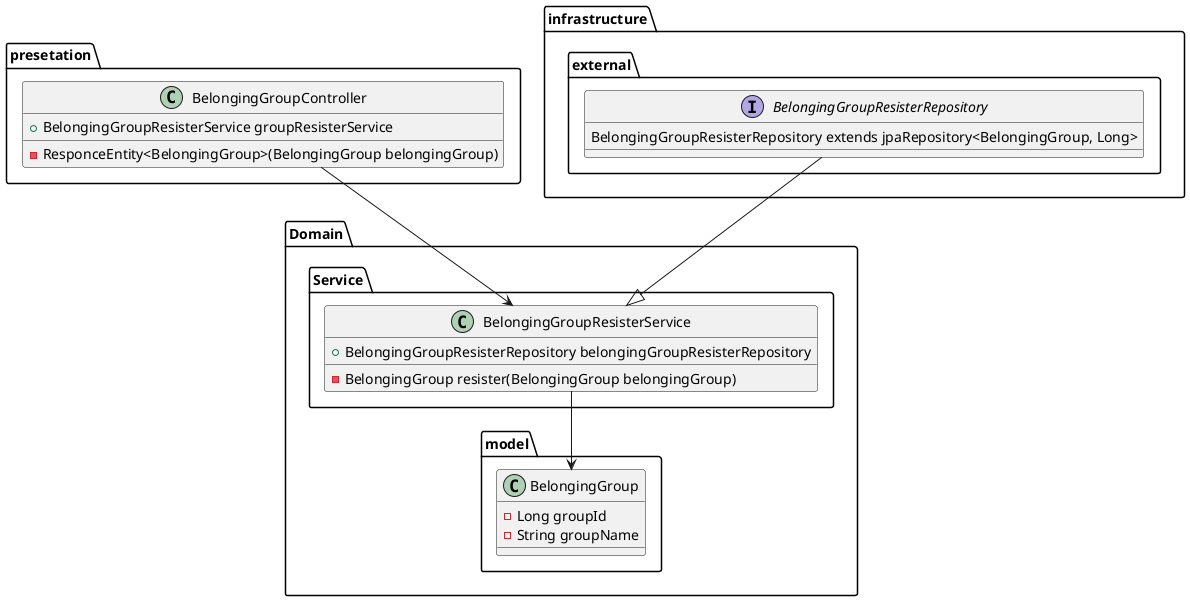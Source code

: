 @startuml aaa

package presetation{
    class BelongingGroupController{
        + BelongingGroupResisterService groupResisterService
        - ResponceEntity<BelongingGroup>(BelongingGroup belongingGroup)
    }
}


package Domain{
    package model{
        class BelongingGroup{
            - Long groupId
            - String groupName
        }
    }
package Service{
    class BelongingGroupResisterService{
        + BelongingGroupResisterRepository belongingGroupResisterRepository
        - BelongingGroup resister(BelongingGroup belongingGroup)
    }
}
}

package infrastructure{
    package external{
        interface BelongingGroupResisterRepository{
            BelongingGroupResisterRepository extends jpaRepository<BelongingGroup, Long>
        }
    }
}
BelongingGroupController --> BelongingGroupResisterService
BelongingGroupResisterService --> BelongingGroup
BelongingGroupResisterRepository --|> BelongingGroupResisterService

@enduml